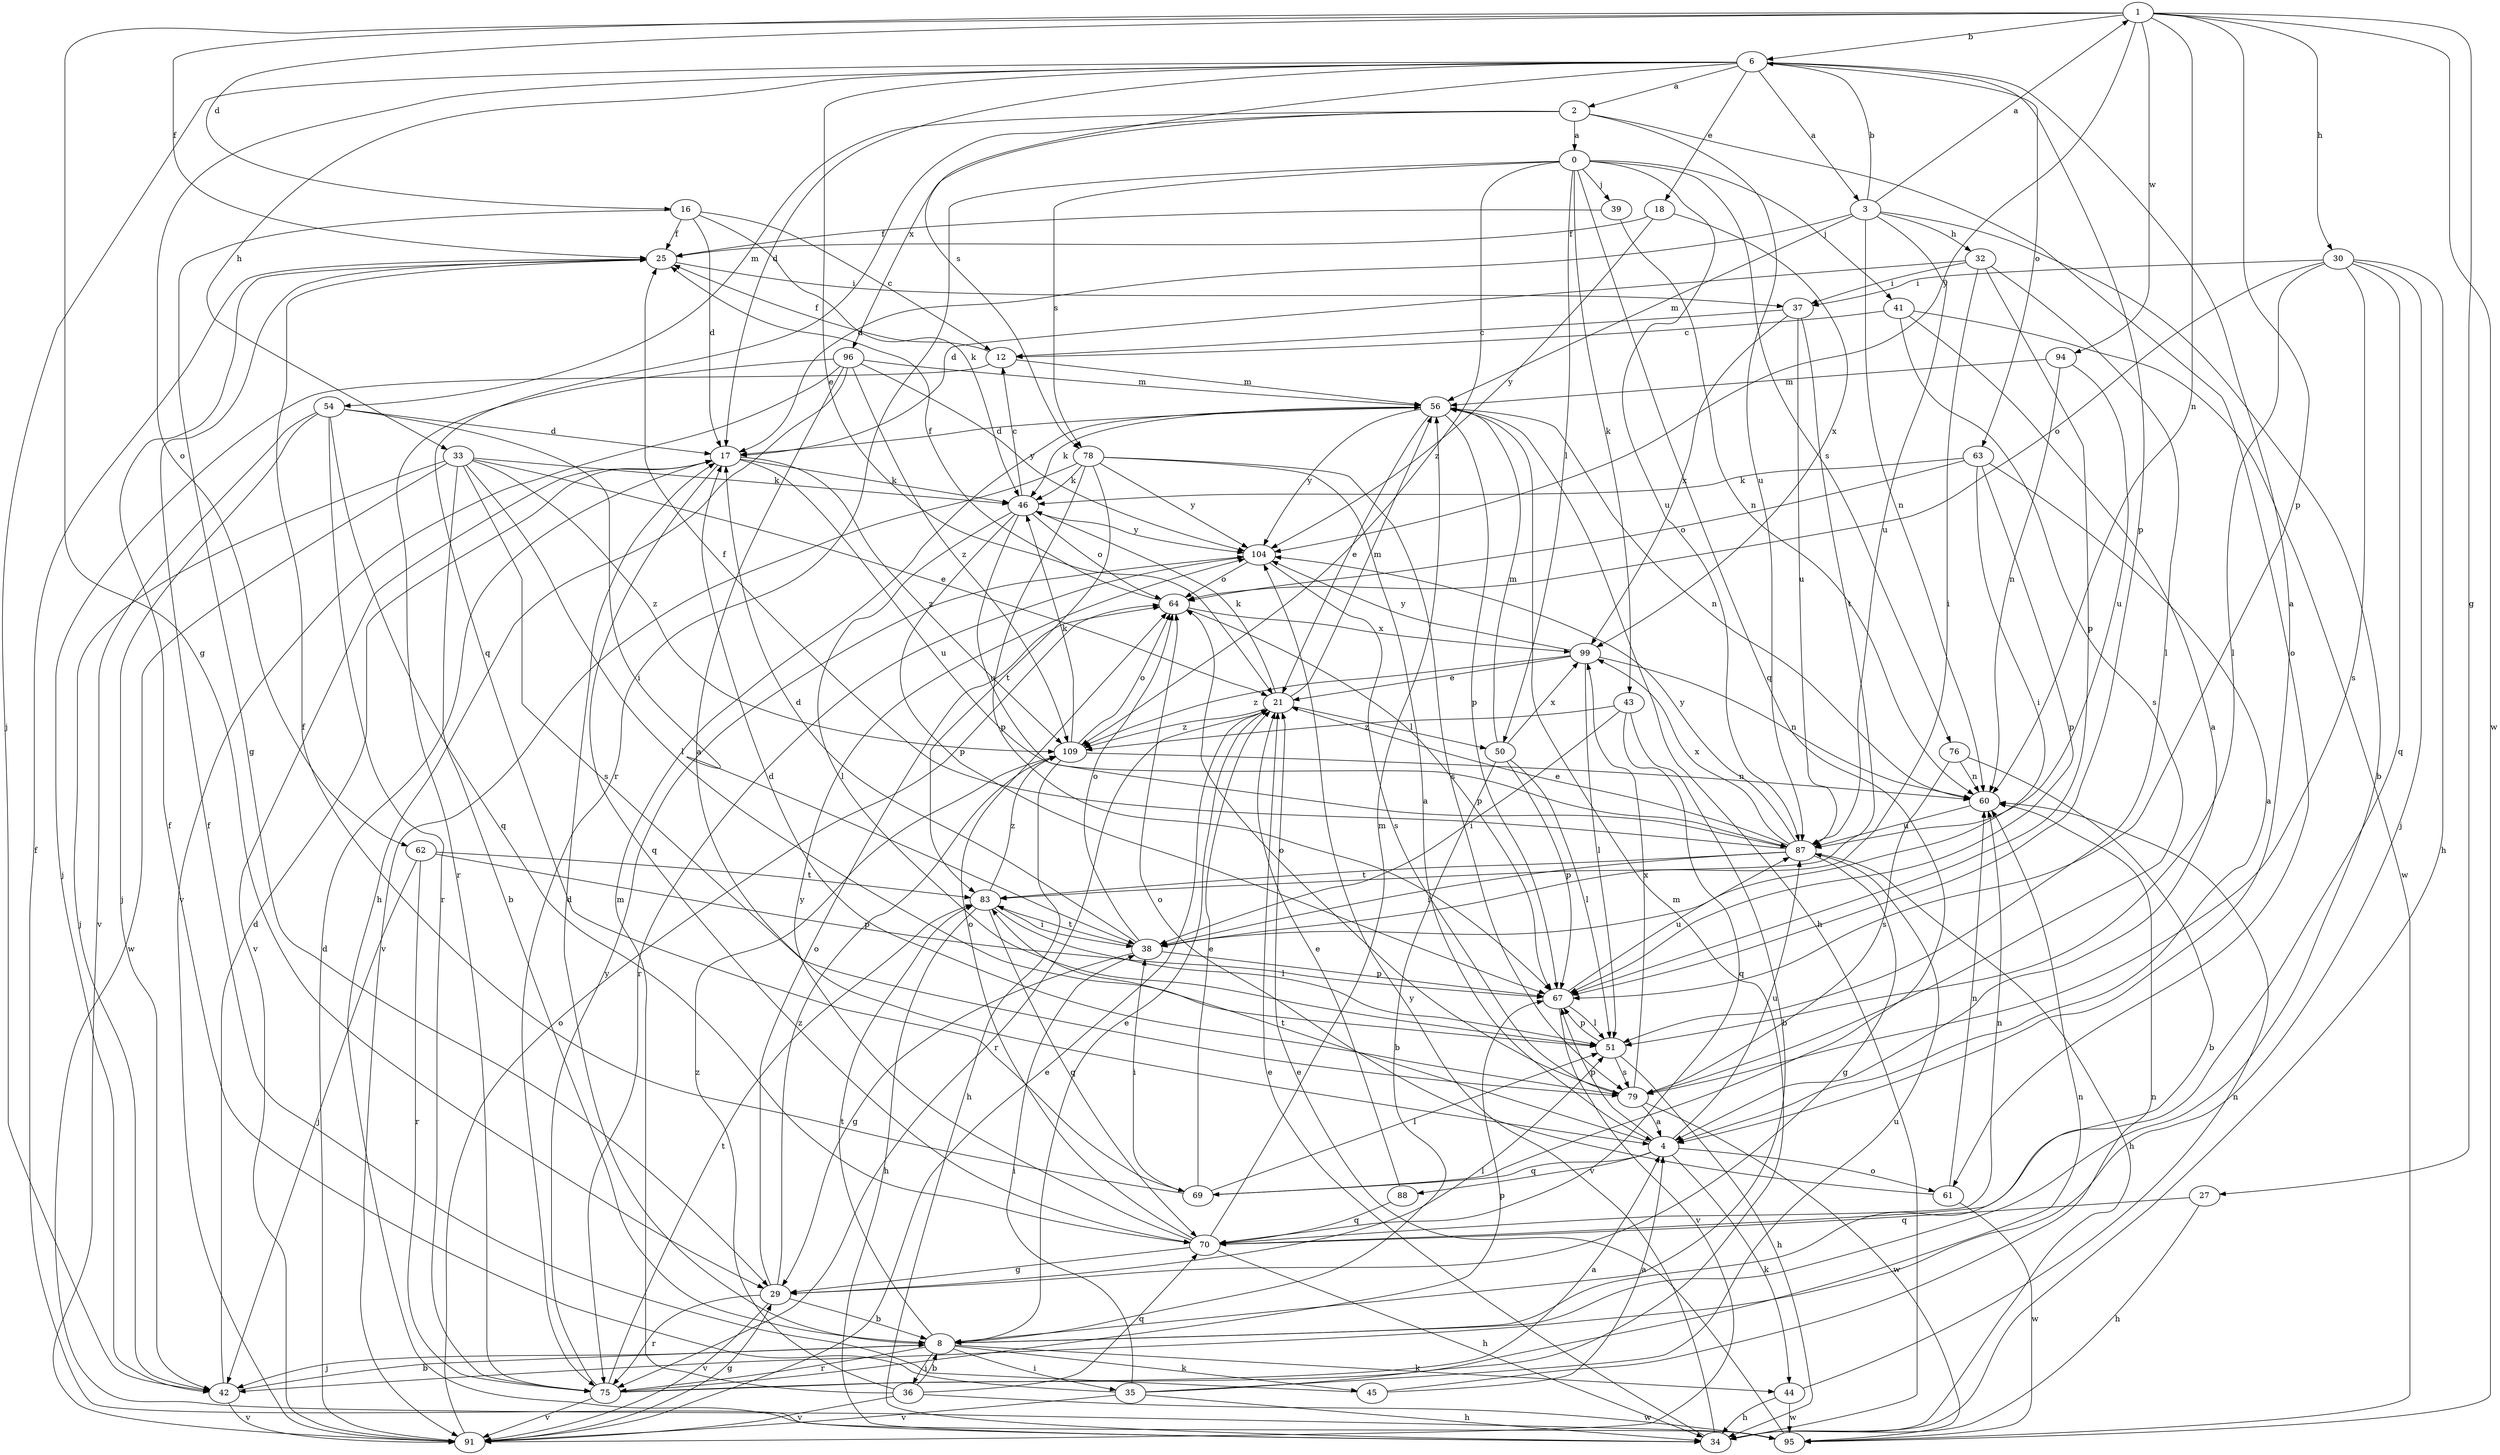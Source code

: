 strict digraph  {
0;
1;
2;
3;
4;
6;
8;
12;
16;
17;
18;
21;
25;
27;
29;
30;
32;
33;
34;
35;
36;
37;
38;
39;
41;
42;
43;
44;
45;
46;
50;
51;
54;
56;
60;
61;
62;
63;
64;
67;
69;
70;
75;
76;
78;
79;
83;
87;
88;
91;
94;
95;
96;
99;
104;
109;
0 -> 39  [label=j];
0 -> 41  [label=j];
0 -> 43  [label=k];
0 -> 50  [label=l];
0 -> 69  [label=q];
0 -> 75  [label=r];
0 -> 76  [label=s];
0 -> 78  [label=s];
0 -> 87  [label=u];
0 -> 109  [label=z];
1 -> 6  [label=b];
1 -> 16  [label=d];
1 -> 25  [label=f];
1 -> 27  [label=g];
1 -> 29  [label=g];
1 -> 30  [label=h];
1 -> 60  [label=n];
1 -> 67  [label=p];
1 -> 94  [label=w];
1 -> 95  [label=w];
1 -> 104  [label=y];
2 -> 0  [label=a];
2 -> 54  [label=m];
2 -> 61  [label=o];
2 -> 69  [label=q];
2 -> 87  [label=u];
2 -> 96  [label=x];
3 -> 1  [label=a];
3 -> 6  [label=b];
3 -> 8  [label=b];
3 -> 17  [label=d];
3 -> 32  [label=h];
3 -> 56  [label=m];
3 -> 60  [label=n];
3 -> 87  [label=u];
4 -> 44  [label=k];
4 -> 61  [label=o];
4 -> 67  [label=p];
4 -> 69  [label=q];
4 -> 83  [label=t];
4 -> 87  [label=u];
4 -> 88  [label=v];
6 -> 2  [label=a];
6 -> 3  [label=a];
6 -> 4  [label=a];
6 -> 17  [label=d];
6 -> 18  [label=e];
6 -> 21  [label=e];
6 -> 33  [label=h];
6 -> 42  [label=j];
6 -> 62  [label=o];
6 -> 63  [label=o];
6 -> 67  [label=p];
6 -> 78  [label=s];
8 -> 17  [label=d];
8 -> 21  [label=e];
8 -> 35  [label=i];
8 -> 36  [label=i];
8 -> 42  [label=j];
8 -> 44  [label=k];
8 -> 45  [label=k];
8 -> 75  [label=r];
8 -> 83  [label=t];
12 -> 25  [label=f];
12 -> 42  [label=j];
12 -> 56  [label=m];
16 -> 12  [label=c];
16 -> 17  [label=d];
16 -> 25  [label=f];
16 -> 29  [label=g];
16 -> 46  [label=k];
17 -> 46  [label=k];
17 -> 70  [label=q];
17 -> 87  [label=u];
17 -> 91  [label=v];
17 -> 109  [label=z];
18 -> 25  [label=f];
18 -> 99  [label=x];
18 -> 104  [label=y];
21 -> 46  [label=k];
21 -> 50  [label=l];
21 -> 56  [label=m];
21 -> 75  [label=r];
21 -> 109  [label=z];
25 -> 37  [label=i];
27 -> 34  [label=h];
27 -> 70  [label=q];
29 -> 8  [label=b];
29 -> 51  [label=l];
29 -> 64  [label=o];
29 -> 75  [label=r];
29 -> 91  [label=v];
29 -> 109  [label=z];
30 -> 34  [label=h];
30 -> 37  [label=i];
30 -> 42  [label=j];
30 -> 51  [label=l];
30 -> 64  [label=o];
30 -> 70  [label=q];
30 -> 79  [label=s];
32 -> 17  [label=d];
32 -> 37  [label=i];
32 -> 38  [label=i];
32 -> 51  [label=l];
32 -> 67  [label=p];
33 -> 8  [label=b];
33 -> 21  [label=e];
33 -> 42  [label=j];
33 -> 46  [label=k];
33 -> 51  [label=l];
33 -> 79  [label=s];
33 -> 95  [label=w];
33 -> 109  [label=z];
34 -> 21  [label=e];
34 -> 104  [label=y];
35 -> 25  [label=f];
35 -> 34  [label=h];
35 -> 38  [label=i];
35 -> 56  [label=m];
35 -> 87  [label=u];
35 -> 91  [label=v];
36 -> 8  [label=b];
36 -> 56  [label=m];
36 -> 70  [label=q];
36 -> 91  [label=v];
36 -> 95  [label=w];
36 -> 109  [label=z];
37 -> 12  [label=c];
37 -> 83  [label=t];
37 -> 87  [label=u];
37 -> 99  [label=x];
38 -> 17  [label=d];
38 -> 29  [label=g];
38 -> 64  [label=o];
38 -> 67  [label=p];
38 -> 83  [label=t];
39 -> 25  [label=f];
39 -> 60  [label=n];
41 -> 4  [label=a];
41 -> 12  [label=c];
41 -> 79  [label=s];
41 -> 95  [label=w];
42 -> 8  [label=b];
42 -> 17  [label=d];
42 -> 91  [label=v];
43 -> 8  [label=b];
43 -> 38  [label=i];
43 -> 70  [label=q];
43 -> 109  [label=z];
44 -> 34  [label=h];
44 -> 60  [label=n];
44 -> 95  [label=w];
45 -> 4  [label=a];
45 -> 25  [label=f];
45 -> 60  [label=n];
46 -> 12  [label=c];
46 -> 51  [label=l];
46 -> 64  [label=o];
46 -> 67  [label=p];
46 -> 87  [label=u];
46 -> 104  [label=y];
50 -> 8  [label=b];
50 -> 51  [label=l];
50 -> 56  [label=m];
50 -> 67  [label=p];
50 -> 99  [label=x];
51 -> 34  [label=h];
51 -> 67  [label=p];
51 -> 79  [label=s];
54 -> 17  [label=d];
54 -> 38  [label=i];
54 -> 42  [label=j];
54 -> 70  [label=q];
54 -> 75  [label=r];
54 -> 91  [label=v];
56 -> 17  [label=d];
56 -> 21  [label=e];
56 -> 34  [label=h];
56 -> 46  [label=k];
56 -> 60  [label=n];
56 -> 67  [label=p];
56 -> 104  [label=y];
60 -> 87  [label=u];
61 -> 60  [label=n];
61 -> 64  [label=o];
61 -> 95  [label=w];
62 -> 42  [label=j];
62 -> 67  [label=p];
62 -> 75  [label=r];
62 -> 83  [label=t];
63 -> 4  [label=a];
63 -> 38  [label=i];
63 -> 46  [label=k];
63 -> 64  [label=o];
63 -> 67  [label=p];
64 -> 25  [label=f];
64 -> 67  [label=p];
64 -> 99  [label=x];
67 -> 51  [label=l];
67 -> 87  [label=u];
67 -> 91  [label=v];
69 -> 21  [label=e];
69 -> 25  [label=f];
69 -> 38  [label=i];
69 -> 51  [label=l];
70 -> 29  [label=g];
70 -> 34  [label=h];
70 -> 56  [label=m];
70 -> 60  [label=n];
70 -> 64  [label=o];
70 -> 104  [label=y];
75 -> 4  [label=a];
75 -> 60  [label=n];
75 -> 67  [label=p];
75 -> 83  [label=t];
75 -> 91  [label=v];
75 -> 104  [label=y];
76 -> 8  [label=b];
76 -> 60  [label=n];
76 -> 79  [label=s];
78 -> 4  [label=a];
78 -> 46  [label=k];
78 -> 67  [label=p];
78 -> 79  [label=s];
78 -> 83  [label=t];
78 -> 91  [label=v];
78 -> 104  [label=y];
79 -> 4  [label=a];
79 -> 17  [label=d];
79 -> 64  [label=o];
79 -> 95  [label=w];
79 -> 99  [label=x];
83 -> 34  [label=h];
83 -> 38  [label=i];
83 -> 51  [label=l];
83 -> 70  [label=q];
83 -> 109  [label=z];
87 -> 21  [label=e];
87 -> 25  [label=f];
87 -> 29  [label=g];
87 -> 34  [label=h];
87 -> 38  [label=i];
87 -> 83  [label=t];
87 -> 99  [label=x];
87 -> 104  [label=y];
88 -> 21  [label=e];
88 -> 70  [label=q];
91 -> 17  [label=d];
91 -> 21  [label=e];
91 -> 29  [label=g];
91 -> 64  [label=o];
94 -> 56  [label=m];
94 -> 60  [label=n];
94 -> 87  [label=u];
95 -> 21  [label=e];
95 -> 25  [label=f];
96 -> 4  [label=a];
96 -> 34  [label=h];
96 -> 56  [label=m];
96 -> 75  [label=r];
96 -> 91  [label=v];
96 -> 104  [label=y];
96 -> 109  [label=z];
99 -> 21  [label=e];
99 -> 51  [label=l];
99 -> 60  [label=n];
99 -> 104  [label=y];
99 -> 109  [label=z];
104 -> 64  [label=o];
104 -> 75  [label=r];
104 -> 79  [label=s];
109 -> 34  [label=h];
109 -> 46  [label=k];
109 -> 60  [label=n];
109 -> 64  [label=o];
}
